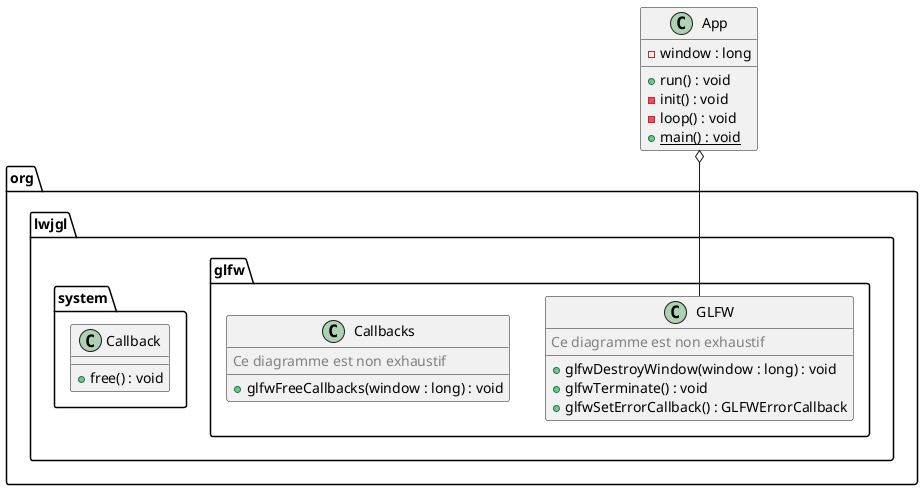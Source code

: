
@startuml
!define COMMENT(x) <color:grey>x</color>

class App {
    -window : long
    +run() : void
    -init() : void
    -loop() : void
    {static} +main() : void
}

class org.lwjgl.glfw.GLFW {
    COMMENT(Ce diagramme est non exhaustif)
    +glfwDestroyWindow(window : long) : void
    +glfwTerminate() : void
    +glfwSetErrorCallback() : GLFWErrorCallback
}

class org.lwjgl.glfw.Callbacks {
    COMMENT(Ce diagramme est non exhaustif)
    +glfwFreeCallbacks(window : long) : void

}

class org.lwjgl.system.Callback {
    +free() : void
}

App o-- org.lwjgl.glfw.GLFW

@enduml
